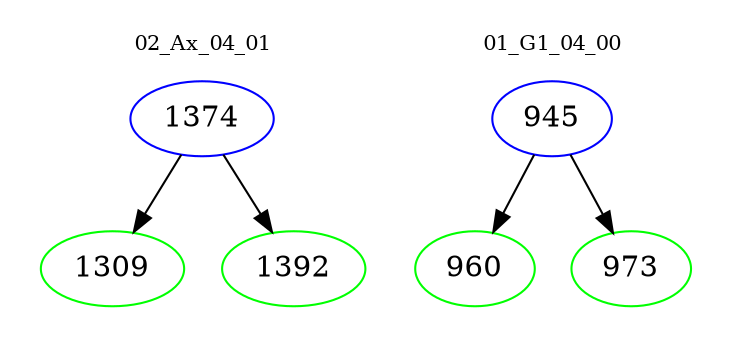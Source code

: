 digraph{
subgraph cluster_0 {
color = white
label = "02_Ax_04_01";
fontsize=10;
T0_1374 [label="1374", color="blue"]
T0_1374 -> T0_1309 [color="black"]
T0_1309 [label="1309", color="green"]
T0_1374 -> T0_1392 [color="black"]
T0_1392 [label="1392", color="green"]
}
subgraph cluster_1 {
color = white
label = "01_G1_04_00";
fontsize=10;
T1_945 [label="945", color="blue"]
T1_945 -> T1_960 [color="black"]
T1_960 [label="960", color="green"]
T1_945 -> T1_973 [color="black"]
T1_973 [label="973", color="green"]
}
}
